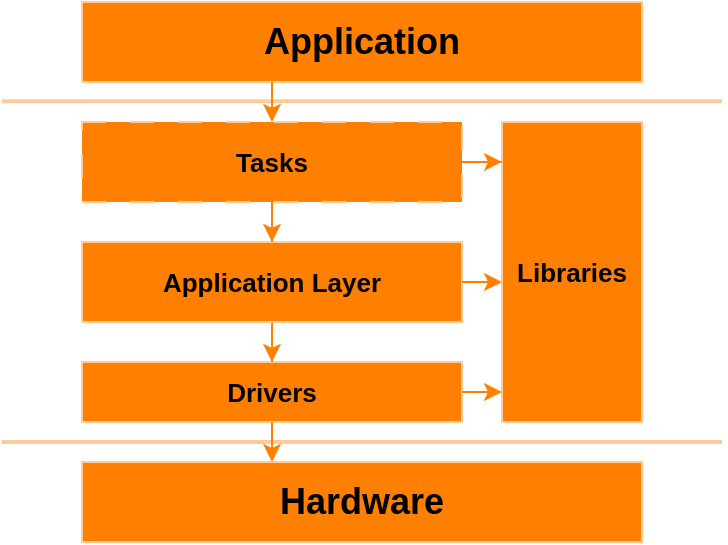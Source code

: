 <mxfile version="22.0.4" type="device">
  <diagram name="Page-1" id="hmsFM0hN7dfMMpRHbVr-">
    <mxGraphModel dx="1056" dy="562" grid="1" gridSize="10" guides="1" tooltips="1" connect="1" arrows="1" fold="1" page="1" pageScale="1" pageWidth="827" pageHeight="1169" math="0" shadow="0">
      <root>
        <mxCell id="0" />
        <mxCell id="1" parent="0" />
        <mxCell id="9rDGt2Pl-7aIeRDOpwq_-1" value="" style="endArrow=none;html=1;rounded=0;fillColor=#f8cecc;strokeColor=#FFCC99;strokeWidth=2;" parent="1" edge="1">
          <mxGeometry width="50" height="50" relative="1" as="geometry">
            <mxPoint x="100" y="730" as="sourcePoint" />
            <mxPoint x="460" y="730" as="targetPoint" />
          </mxGeometry>
        </mxCell>
        <mxCell id="_ICgYgzvTzafuJ7pVZ1F-2" value="&lt;b&gt;&lt;font style=&quot;font-size: 18px;&quot;&gt;Hardware&lt;/font&gt;&lt;/b&gt;" style="rounded=0;whiteSpace=wrap;html=1;fillColor=#FF8000;strokeColor=#FFCC99;" vertex="1" parent="1">
          <mxGeometry x="140" y="740" width="280" height="40" as="geometry" />
        </mxCell>
        <mxCell id="_ICgYgzvTzafuJ7pVZ1F-3" value="&lt;b&gt;&lt;font style=&quot;font-size: 13px;&quot;&gt;Drivers&lt;/font&gt;&lt;/b&gt;" style="rounded=0;whiteSpace=wrap;html=1;fillColor=#FF8000;strokeColor=#FFCC99;" vertex="1" parent="1">
          <mxGeometry x="140" y="690" width="190" height="30" as="geometry" />
        </mxCell>
        <mxCell id="_ICgYgzvTzafuJ7pVZ1F-5" value="&lt;b&gt;&lt;font style=&quot;font-size: 13px;&quot;&gt;Libraries&lt;/font&gt;&lt;/b&gt;" style="rounded=0;whiteSpace=wrap;html=1;fillColor=#FF8000;strokeColor=#FFCC99;" vertex="1" parent="1">
          <mxGeometry x="350" y="570" width="70" height="150" as="geometry" />
        </mxCell>
        <mxCell id="_ICgYgzvTzafuJ7pVZ1F-22" style="edgeStyle=orthogonalEdgeStyle;rounded=0;orthogonalLoop=1;jettySize=auto;html=1;entryX=0.5;entryY=0;entryDx=0;entryDy=0;strokeColor=#FF8000;" edge="1" parent="1" source="_ICgYgzvTzafuJ7pVZ1F-6" target="_ICgYgzvTzafuJ7pVZ1F-3">
          <mxGeometry relative="1" as="geometry" />
        </mxCell>
        <mxCell id="_ICgYgzvTzafuJ7pVZ1F-6" value="&lt;b&gt;&lt;font style=&quot;font-size: 13px;&quot;&gt;Application Layer&lt;/font&gt;&lt;/b&gt;" style="rounded=0;whiteSpace=wrap;html=1;fillColor=#FF8000;strokeColor=#FFCC99;" vertex="1" parent="1">
          <mxGeometry x="140" y="630" width="190" height="40" as="geometry" />
        </mxCell>
        <mxCell id="_ICgYgzvTzafuJ7pVZ1F-8" value="" style="endArrow=none;html=1;rounded=0;fillColor=#f8cecc;strokeColor=#FFCC99;strokeWidth=2;" edge="1" parent="1">
          <mxGeometry width="50" height="50" relative="1" as="geometry">
            <mxPoint x="100" y="559.62" as="sourcePoint" />
            <mxPoint x="460" y="559.62" as="targetPoint" />
          </mxGeometry>
        </mxCell>
        <mxCell id="_ICgYgzvTzafuJ7pVZ1F-9" value="&lt;b&gt;&lt;font style=&quot;font-size: 18px;&quot;&gt;Application&lt;/font&gt;&lt;/b&gt;" style="rounded=0;whiteSpace=wrap;html=1;fillColor=#FF8000;strokeColor=#FFCC99;" vertex="1" parent="1">
          <mxGeometry x="140" y="510" width="280" height="40" as="geometry" />
        </mxCell>
        <mxCell id="_ICgYgzvTzafuJ7pVZ1F-21" style="edgeStyle=orthogonalEdgeStyle;rounded=0;orthogonalLoop=1;jettySize=auto;html=1;entryX=0.5;entryY=0;entryDx=0;entryDy=0;strokeColor=#FF8000;" edge="1" parent="1" source="_ICgYgzvTzafuJ7pVZ1F-10" target="_ICgYgzvTzafuJ7pVZ1F-6">
          <mxGeometry relative="1" as="geometry" />
        </mxCell>
        <mxCell id="_ICgYgzvTzafuJ7pVZ1F-10" value="&lt;b&gt;&lt;font style=&quot;font-size: 13px;&quot;&gt;Tasks&lt;br&gt;&lt;/font&gt;&lt;/b&gt;" style="rounded=0;whiteSpace=wrap;html=1;fillColor=#FF8000;strokeColor=#FFCC99;dashed=1;dashPattern=12 12;" vertex="1" parent="1">
          <mxGeometry x="140" y="570" width="190" height="40" as="geometry" />
        </mxCell>
        <mxCell id="_ICgYgzvTzafuJ7pVZ1F-12" style="edgeStyle=orthogonalEdgeStyle;rounded=0;orthogonalLoop=1;jettySize=auto;html=1;strokeColor=#FF8000;" edge="1" parent="1" source="_ICgYgzvTzafuJ7pVZ1F-6">
          <mxGeometry relative="1" as="geometry">
            <mxPoint x="350" y="650" as="targetPoint" />
          </mxGeometry>
        </mxCell>
        <mxCell id="_ICgYgzvTzafuJ7pVZ1F-13" style="edgeStyle=orthogonalEdgeStyle;rounded=0;orthogonalLoop=1;jettySize=auto;html=1;entryX=0.5;entryY=0;entryDx=0;entryDy=0;strokeColor=#FF8000;" edge="1" parent="1" source="_ICgYgzvTzafuJ7pVZ1F-9" target="_ICgYgzvTzafuJ7pVZ1F-10">
          <mxGeometry relative="1" as="geometry">
            <Array as="points">
              <mxPoint x="235" y="550" />
              <mxPoint x="235" y="550" />
            </Array>
          </mxGeometry>
        </mxCell>
        <mxCell id="_ICgYgzvTzafuJ7pVZ1F-19" style="edgeStyle=orthogonalEdgeStyle;rounded=0;orthogonalLoop=1;jettySize=auto;html=1;entryX=0.339;entryY=0;entryDx=0;entryDy=0;entryPerimeter=0;strokeColor=#FF8000;" edge="1" parent="1" source="_ICgYgzvTzafuJ7pVZ1F-3" target="_ICgYgzvTzafuJ7pVZ1F-2">
          <mxGeometry relative="1" as="geometry" />
        </mxCell>
        <mxCell id="_ICgYgzvTzafuJ7pVZ1F-20" style="edgeStyle=orthogonalEdgeStyle;rounded=0;orthogonalLoop=1;jettySize=auto;html=1;entryX=0;entryY=0.906;entryDx=0;entryDy=0;entryPerimeter=0;strokeColor=#FF8000;" edge="1" parent="1" source="_ICgYgzvTzafuJ7pVZ1F-3" target="_ICgYgzvTzafuJ7pVZ1F-5">
          <mxGeometry relative="1" as="geometry" />
        </mxCell>
        <mxCell id="_ICgYgzvTzafuJ7pVZ1F-23" style="edgeStyle=orthogonalEdgeStyle;rounded=0;orthogonalLoop=1;jettySize=auto;html=1;entryX=0;entryY=0.133;entryDx=0;entryDy=0;entryPerimeter=0;strokeColor=#FF8000;" edge="1" parent="1" source="_ICgYgzvTzafuJ7pVZ1F-10" target="_ICgYgzvTzafuJ7pVZ1F-5">
          <mxGeometry relative="1" as="geometry" />
        </mxCell>
      </root>
    </mxGraphModel>
  </diagram>
</mxfile>
